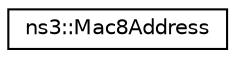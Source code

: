 digraph "Graphical Class Hierarchy"
{
 // LATEX_PDF_SIZE
  edge [fontname="Helvetica",fontsize="10",labelfontname="Helvetica",labelfontsize="10"];
  node [fontname="Helvetica",fontsize="10",shape=record];
  rankdir="LR";
  Node0 [label="ns3::Mac8Address",height=0.2,width=0.4,color="black", fillcolor="white", style="filled",URL="$classns3_1_1_mac8_address.html",tooltip="A class used for addressing MAC8 MAC's."];
}
